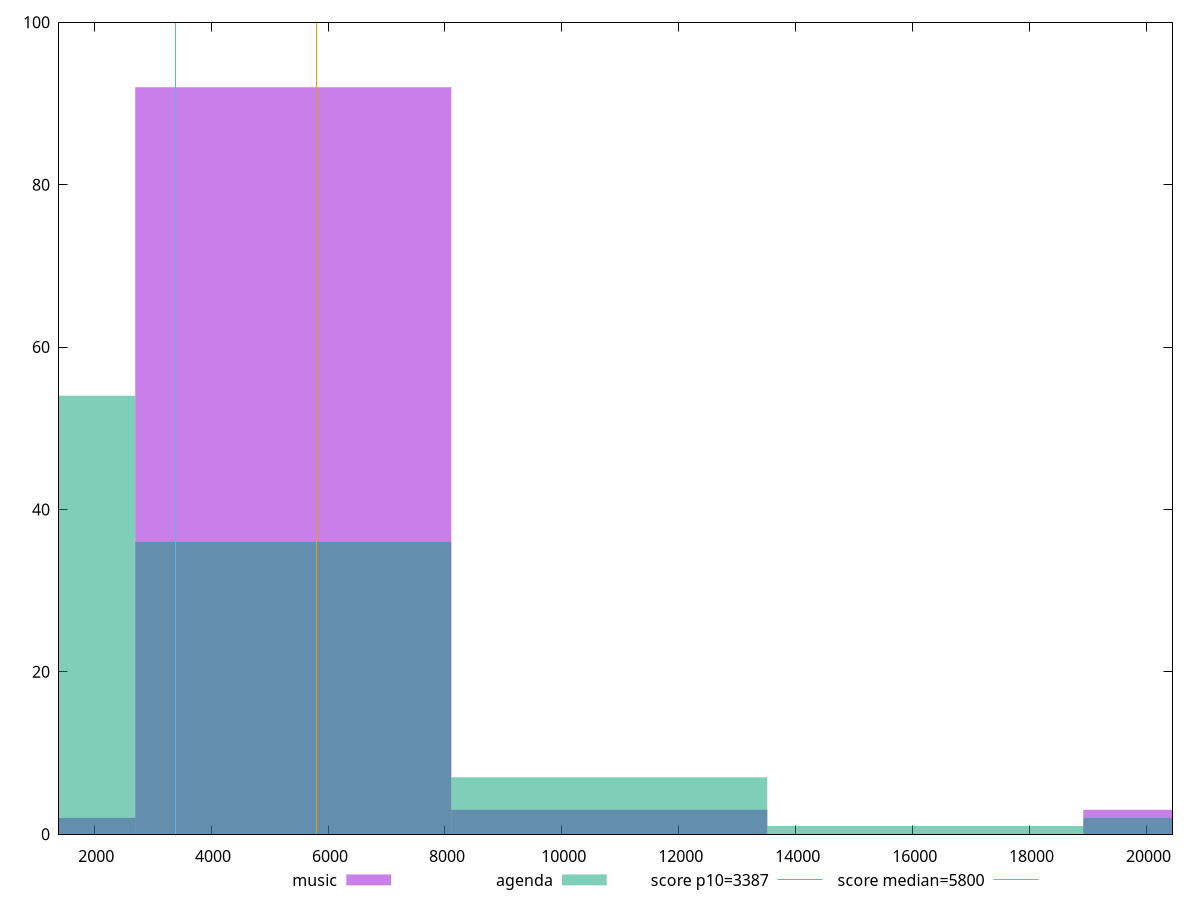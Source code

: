 reset

$music <<EOF
21622.09488142091 3
5405.523720355228 92
10811.047440710456 3
0 2
EOF

$agenda <<EOF
16216.571161065684 1
21622.09488142091 2
0 54
5405.523720355228 36
10811.047440710456 7
EOF

set key outside below
set boxwidth 5405.523720355228
set xrange [1398.5955981654665:20444.818773012274]
set yrange [0:100]
set trange [0:100]
set style fill transparent solid 0.5 noborder

set parametric
set terminal svg size 640, 500 enhanced background rgb 'white'
set output "reports/report_00027_2021-02-24T12-40-31.850Z/speed-index/comparison/histogram/0_vs_1.svg"

plot $music title "music" with boxes, \
     $agenda title "agenda" with boxes, \
     3387,t title "score p10=3387", \
     5800,t title "score median=5800"

reset
